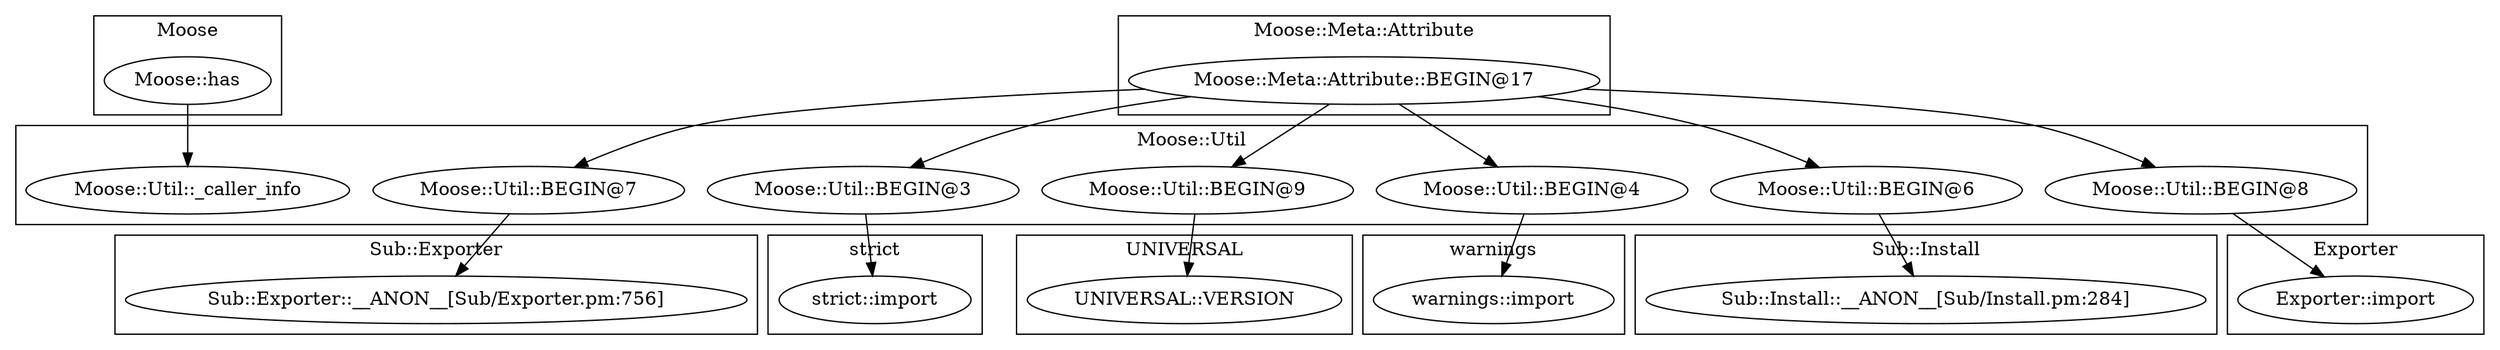 digraph {
graph [overlap=false]
subgraph cluster_warnings {
	label="warnings";
	"warnings::import";
}
subgraph cluster_Moose {
	label="Moose";
	"Moose::has";
}
subgraph cluster_Sub_Install {
	label="Sub::Install";
	"Sub::Install::__ANON__[Sub/Install.pm:284]";
}
subgraph cluster_UNIVERSAL {
	label="UNIVERSAL";
	"UNIVERSAL::VERSION";
}
subgraph cluster_Sub_Exporter {
	label="Sub::Exporter";
	"Sub::Exporter::__ANON__[Sub/Exporter.pm:756]";
}
subgraph cluster_strict {
	label="strict";
	"strict::import";
}
subgraph cluster_Moose_Util {
	label="Moose::Util";
	"Moose::Util::_caller_info";
	"Moose::Util::BEGIN@7";
	"Moose::Util::BEGIN@3";
	"Moose::Util::BEGIN@9";
	"Moose::Util::BEGIN@4";
	"Moose::Util::BEGIN@6";
	"Moose::Util::BEGIN@8";
}
subgraph cluster_Exporter {
	label="Exporter";
	"Exporter::import";
}
subgraph cluster_Moose_Meta_Attribute {
	label="Moose::Meta::Attribute";
	"Moose::Meta::Attribute::BEGIN@17";
}
"Moose::Util::BEGIN@7" -> "Sub::Exporter::__ANON__[Sub/Exporter.pm:756]";
"Moose::Meta::Attribute::BEGIN@17" -> "Moose::Util::BEGIN@7";
"Moose::Util::BEGIN@8" -> "Exporter::import";
"Moose::Meta::Attribute::BEGIN@17" -> "Moose::Util::BEGIN@3";
"Moose::has" -> "Moose::Util::_caller_info";
"Moose::Meta::Attribute::BEGIN@17" -> "Moose::Util::BEGIN@9";
"Moose::Meta::Attribute::BEGIN@17" -> "Moose::Util::BEGIN@6";
"Moose::Util::BEGIN@6" -> "Sub::Install::__ANON__[Sub/Install.pm:284]";
"Moose::Meta::Attribute::BEGIN@17" -> "Moose::Util::BEGIN@8";
"Moose::Util::BEGIN@4" -> "warnings::import";
"Moose::Util::BEGIN@9" -> "UNIVERSAL::VERSION";
"Moose::Util::BEGIN@3" -> "strict::import";
"Moose::Meta::Attribute::BEGIN@17" -> "Moose::Util::BEGIN@4";
}
